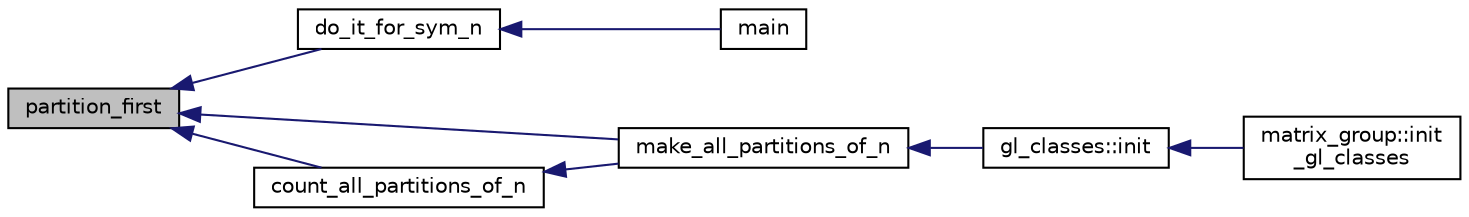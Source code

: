 digraph "partition_first"
{
  edge [fontname="Helvetica",fontsize="10",labelfontname="Helvetica",labelfontsize="10"];
  node [fontname="Helvetica",fontsize="10",shape=record];
  rankdir="LR";
  Node1008 [label="partition_first",height=0.2,width=0.4,color="black", fillcolor="grey75", style="filled", fontcolor="black"];
  Node1008 -> Node1009 [dir="back",color="midnightblue",fontsize="10",style="solid",fontname="Helvetica"];
  Node1009 [label="do_it_for_sym_n",height=0.2,width=0.4,color="black", fillcolor="white", style="filled",URL="$d0/d87/group__ring_8_c.html#a7da1c84aee65e2c8fd4b83f0809835ad"];
  Node1009 -> Node1010 [dir="back",color="midnightblue",fontsize="10",style="solid",fontname="Helvetica"];
  Node1010 [label="main",height=0.2,width=0.4,color="black", fillcolor="white", style="filled",URL="$d0/d87/group__ring_8_c.html#a3c04138a5bfe5d72780bb7e82a18e627"];
  Node1008 -> Node1011 [dir="back",color="midnightblue",fontsize="10",style="solid",fontname="Helvetica"];
  Node1011 [label="make_all_partitions_of_n",height=0.2,width=0.4,color="black", fillcolor="white", style="filled",URL="$d2/d23/combinatorics_8h.html#ac004d49af3c23fab0e76532f131d1663"];
  Node1011 -> Node1012 [dir="back",color="midnightblue",fontsize="10",style="solid",fontname="Helvetica"];
  Node1012 [label="gl_classes::init",height=0.2,width=0.4,color="black", fillcolor="white", style="filled",URL="$d6/dab/classgl__classes.html#a48ec2319989d4fc7b36d736aef4f6452"];
  Node1012 -> Node1013 [dir="back",color="midnightblue",fontsize="10",style="solid",fontname="Helvetica"];
  Node1013 [label="matrix_group::init\l_gl_classes",height=0.2,width=0.4,color="black", fillcolor="white", style="filled",URL="$d3/ded/classmatrix__group.html#a5f08c24debccc24b4c64033622a3fc0a"];
  Node1008 -> Node1014 [dir="back",color="midnightblue",fontsize="10",style="solid",fontname="Helvetica"];
  Node1014 [label="count_all_partitions_of_n",height=0.2,width=0.4,color="black", fillcolor="white", style="filled",URL="$d2/d23/combinatorics_8h.html#aee4eb7adb340f84a6c9853c6e5ce06ec"];
  Node1014 -> Node1011 [dir="back",color="midnightblue",fontsize="10",style="solid",fontname="Helvetica"];
}
